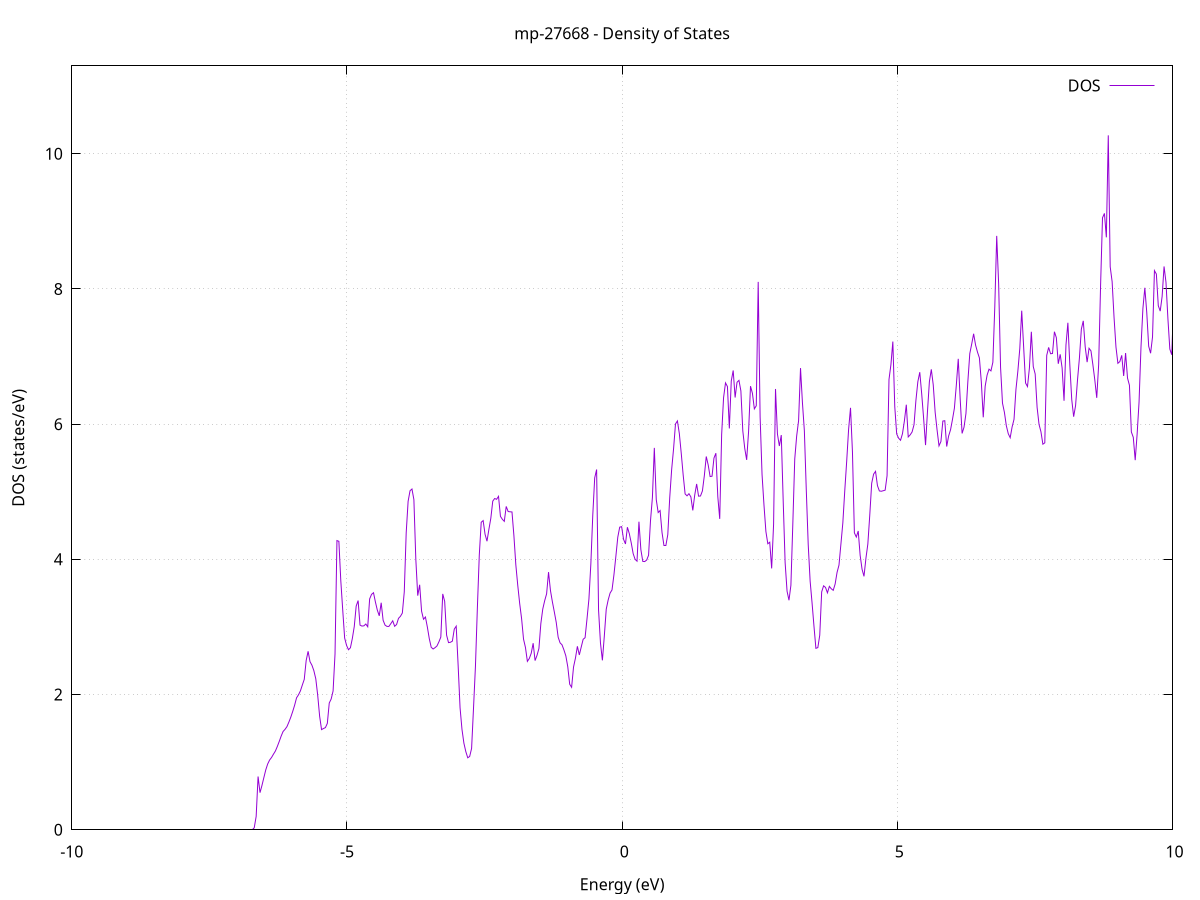 set title 'mp-27668 - Density of States'
set xlabel 'Energy (eV)'
set ylabel 'DOS (states/eV)'
set grid
set xrange [-10:10]
set yrange [0:11.299]
set xzeroaxis lt -1
set terminal png size 800,600
set output 'mp-27668_dos_gnuplot.png'
plot '-' using 1:2 with lines title 'DOS'
-42.649100 0.000000
-42.614100 0.000000
-42.579200 0.000000
-42.544200 0.000000
-42.509300 0.000000
-42.474300 0.000000
-42.439400 0.000000
-42.404400 0.000000
-42.369500 0.000000
-42.334500 0.000000
-42.299600 0.000000
-42.264600 0.000000
-42.229700 0.000000
-42.194700 0.000000
-42.159800 0.000000
-42.124800 0.000000
-42.089900 0.000000
-42.054900 0.000000
-42.020000 0.000000
-41.985000 0.000000
-41.950100 0.000000
-41.915100 0.000000
-41.880200 0.000000
-41.845200 0.000000
-41.810300 0.000000
-41.775300 0.000000
-41.740400 0.000000
-41.705400 0.000000
-41.670500 0.000000
-41.635500 0.000000
-41.600600 0.000000
-41.565600 0.000000
-41.530700 0.000000
-41.495700 0.000000
-41.460800 0.000000
-41.425800 0.000000
-41.390900 0.000000
-41.355900 0.000000
-41.321000 0.000000
-41.286000 0.000000
-41.251100 0.000000
-41.216100 0.000000
-41.181200 0.000000
-41.146200 0.000000
-41.111300 0.000000
-41.076300 0.000000
-41.041400 0.000000
-41.006400 0.000000
-40.971500 0.000000
-40.936500 0.000000
-40.901600 0.000000
-40.866600 0.000000
-40.831700 0.000000
-40.796700 0.000000
-40.761800 0.000000
-40.726800 0.000000
-40.691900 0.000000
-40.656900 0.000000
-40.622000 0.000000
-40.587000 0.000000
-40.552100 0.000000
-40.517100 0.000000
-40.482200 0.000000
-40.447200 0.000000
-40.412300 0.000000
-40.377300 0.000000
-40.342400 0.000000
-40.307400 0.000000
-40.272500 0.000000
-40.237500 0.000000
-40.202600 0.000000
-40.167600 0.000000
-40.132600 0.000000
-40.097700 0.000000
-40.062700 0.000000
-40.027800 0.000000
-39.992800 0.000000
-39.957900 0.000000
-39.922900 0.000000
-39.888000 0.000000
-39.853000 0.000000
-39.818100 0.000000
-39.783100 0.000000
-39.748200 0.000000
-39.713200 0.000000
-39.678300 0.000000
-39.643300 0.000000
-39.608400 0.000000
-39.573400 0.000000
-39.538500 0.000000
-39.503500 0.000000
-39.468600 148.147600
-39.433600 0.000000
-39.398700 0.000000
-39.363700 0.000000
-39.328800 0.000000
-39.293800 0.000000
-39.258900 0.000000
-39.223900 0.000000
-39.189000 0.000000
-39.154000 0.000000
-39.119100 0.000000
-39.084100 0.000000
-39.049200 0.000000
-39.014200 0.000000
-38.979300 0.000000
-38.944300 0.000000
-38.909400 0.000000
-38.874400 0.000000
-38.839500 0.000000
-38.804500 0.000000
-38.769600 0.000000
-38.734600 0.000000
-38.699700 0.000000
-38.664700 0.000000
-38.629800 0.000000
-38.594800 0.000000
-38.559900 0.000000
-38.524900 0.000000
-38.490000 0.000000
-38.455000 0.000000
-38.420100 0.000000
-38.385100 0.000000
-38.350200 0.000000
-38.315200 0.000000
-38.280300 0.000000
-38.245300 0.000000
-38.210400 0.000000
-38.175400 0.000000
-38.140500 0.000000
-38.105500 0.000000
-38.070600 0.000000
-38.035600 0.000000
-38.000700 0.000000
-37.965700 0.000000
-37.930800 0.000000
-37.895800 0.000000
-37.860900 0.000000
-37.825900 0.000000
-37.791000 0.000000
-37.756000 0.000000
-37.721100 0.000000
-37.686100 0.000000
-37.651200 0.000000
-37.616200 0.000000
-37.581300 0.000000
-37.546300 0.000000
-37.511400 0.000000
-37.476400 0.000000
-37.441500 0.000000
-37.406500 0.000000
-37.371600 0.000000
-37.336600 0.000000
-37.301700 0.000000
-37.266700 0.000000
-37.231800 0.000000
-37.196800 0.000000
-37.161900 0.000000
-37.126900 0.000000
-37.091900 0.000000
-37.057000 0.000000
-37.022000 0.000000
-36.987100 0.000000
-36.952100 0.000000
-36.917200 0.000000
-36.882200 0.000000
-36.847300 0.000000
-36.812300 0.000000
-36.777400 0.000000
-36.742400 0.000000
-36.707500 0.000000
-36.672500 0.000000
-36.637600 0.000000
-36.602600 0.000000
-36.567700 0.000000
-36.532700 0.000000
-36.497800 0.000000
-36.462800 0.000000
-36.427900 0.000000
-36.392900 0.000000
-36.358000 0.000000
-36.323000 0.000000
-36.288100 0.000000
-36.253100 0.000000
-36.218200 0.000000
-36.183200 0.000000
-36.148300 0.000000
-36.113300 0.000000
-36.078400 0.000000
-36.043400 0.000000
-36.008500 0.000000
-35.973500 0.000000
-35.938600 0.000000
-35.903600 0.000000
-35.868700 0.000000
-35.833700 0.000000
-35.798800 0.000000
-35.763800 0.000000
-35.728900 0.000000
-35.693900 0.000000
-35.659000 0.000000
-35.624000 0.000000
-35.589100 0.000000
-35.554100 0.000000
-35.519200 0.000000
-35.484200 0.000000
-35.449300 0.000000
-35.414300 0.000000
-35.379400 0.000000
-35.344400 0.000000
-35.309500 0.000000
-35.274500 0.000000
-35.239600 0.000000
-35.204600 0.000000
-35.169700 0.000000
-35.134700 0.000000
-35.099800 0.000000
-35.064800 0.000000
-35.029900 0.000000
-34.994900 0.000000
-34.960000 0.000000
-34.925000 0.000000
-34.890100 0.000000
-34.855100 0.000000
-34.820200 0.000000
-34.785200 0.000000
-34.750300 0.000000
-34.715300 0.000000
-34.680400 0.000000
-34.645400 0.000000
-34.610500 0.000000
-34.575500 0.000000
-34.540600 0.000000
-34.505600 0.000000
-34.470700 0.000000
-34.435700 0.000000
-34.400800 0.000000
-34.365800 0.000000
-34.330900 0.000000
-34.295900 0.000000
-34.261000 0.000000
-34.226000 0.000000
-34.191100 0.000000
-34.156100 0.000000
-34.121200 0.000000
-34.086200 0.000000
-34.051300 0.000000
-34.016300 0.000000
-33.981300 0.000000
-33.946400 0.000000
-33.911400 0.000000
-33.876500 0.000000
-33.841500 0.000000
-33.806600 0.000000
-33.771600 0.000000
-33.736700 0.000000
-33.701700 0.000000
-33.666800 0.000000
-33.631800 0.000000
-33.596900 0.000000
-33.561900 0.000000
-33.527000 0.000000
-33.492000 0.000000
-33.457100 0.000000
-33.422100 0.000000
-33.387200 0.000000
-33.352200 0.000000
-33.317300 0.000000
-33.282300 0.000000
-33.247400 0.000000
-33.212400 0.000000
-33.177500 0.000000
-33.142500 0.000000
-33.107600 0.000000
-33.072600 0.000000
-33.037700 0.000000
-33.002700 0.000000
-32.967800 0.000000
-32.932800 0.000000
-32.897900 0.000000
-32.862900 0.000000
-32.828000 0.000000
-32.793000 0.000000
-32.758100 0.000000
-32.723100 0.000000
-32.688200 0.000000
-32.653200 0.000000
-32.618300 0.000000
-32.583300 0.000000
-32.548400 0.000000
-32.513400 0.000000
-32.478500 0.000000
-32.443500 0.000000
-32.408600 0.000000
-32.373600 0.000000
-32.338700 0.000000
-32.303700 0.000000
-32.268800 0.000000
-32.233800 0.000000
-32.198900 0.000000
-32.163900 0.000000
-32.129000 0.000000
-32.094000 0.000000
-32.059100 0.000000
-32.024100 0.000000
-31.989200 0.000000
-31.954200 0.000000
-31.919300 0.000000
-31.884300 0.000000
-31.849400 0.000000
-31.814400 0.000000
-31.779500 0.000000
-31.744500 0.000000
-31.709600 0.000000
-31.674600 0.000000
-31.639700 0.000000
-31.604700 0.000000
-31.569800 0.000000
-31.534800 0.000000
-31.499900 0.000000
-31.464900 0.000000
-31.430000 0.000000
-31.395000 0.000000
-31.360100 0.000000
-31.325100 0.000000
-31.290200 0.000000
-31.255200 0.000000
-31.220300 0.000000
-31.185300 0.000000
-31.150400 0.000000
-31.115400 0.000000
-31.080500 0.000000
-31.045500 0.000000
-31.010600 0.000000
-30.975600 0.000000
-30.940700 0.000000
-30.905700 0.000000
-30.870700 0.000000
-30.835800 0.000000
-30.800800 0.000000
-30.765900 0.000000
-30.730900 0.000000
-30.696000 0.000000
-30.661000 0.000000
-30.626100 0.000000
-30.591100 0.000000
-30.556200 0.000000
-30.521200 0.000000
-30.486300 0.000000
-30.451300 0.000000
-30.416400 0.000000
-30.381400 0.000000
-30.346500 0.000000
-30.311500 0.000000
-30.276600 0.000000
-30.241600 0.000000
-30.206700 0.000000
-30.171700 0.000000
-30.136800 0.000000
-30.101800 0.000000
-30.066900 0.000000
-30.031900 0.000000
-29.997000 0.000000
-29.962000 0.000000
-29.927100 0.000000
-29.892100 0.000000
-29.857200 0.000000
-29.822200 0.000000
-29.787300 0.000000
-29.752300 0.000000
-29.717400 0.000000
-29.682400 0.000000
-29.647500 0.000000
-29.612500 0.000000
-29.577600 0.000000
-29.542600 0.000000
-29.507700 0.000000
-29.472700 0.000000
-29.437800 0.000000
-29.402800 0.000000
-29.367900 0.000000
-29.332900 0.000000
-29.298000 0.000000
-29.263000 0.000000
-29.228100 0.000000
-29.193100 0.000000
-29.158200 0.000000
-29.123200 0.000000
-29.088300 0.000000
-29.053300 0.000000
-29.018400 0.000000
-28.983400 0.000000
-28.948500 0.000000
-28.913500 0.000000
-28.878600 0.000000
-28.843600 0.000000
-28.808700 0.000000
-28.773700 0.000000
-28.738800 0.000000
-28.703800 0.000000
-28.668900 0.000000
-28.633900 0.000000
-28.599000 0.000000
-28.564000 0.000000
-28.529100 0.000000
-28.494100 0.000000
-28.459200 0.000000
-28.424200 0.000000
-28.389300 0.000000
-28.354300 0.000000
-28.319400 0.000000
-28.284400 0.000000
-28.249500 0.000000
-28.214500 0.000000
-28.179600 0.000000
-28.144600 0.000000
-28.109700 0.000000
-28.074700 0.000000
-28.039800 0.000000
-28.004800 0.000000
-27.969900 0.000000
-27.934900 0.000000
-27.900000 0.000000
-27.865000 0.000000
-27.830000 0.000000
-27.795100 0.000000
-27.760100 0.000000
-27.725200 0.000000
-27.690200 0.000000
-27.655300 0.000000
-27.620300 0.000000
-27.585400 0.000000
-27.550400 0.000000
-27.515500 0.000000
-27.480500 0.000000
-27.445600 0.000000
-27.410600 0.000000
-27.375700 0.000000
-27.340700 0.000000
-27.305800 0.000000
-27.270800 0.000000
-27.235900 0.000000
-27.200900 0.000000
-27.166000 0.000000
-27.131000 0.000000
-27.096100 0.000000
-27.061100 0.000000
-27.026200 0.000000
-26.991200 0.000000
-26.956300 0.000000
-26.921300 0.000000
-26.886400 0.000000
-26.851400 0.000000
-26.816500 0.000000
-26.781500 0.000000
-26.746600 0.000000
-26.711600 0.000000
-26.676700 0.000000
-26.641700 0.000000
-26.606800 0.000000
-26.571800 0.000000
-26.536900 0.000000
-26.501900 0.000000
-26.467000 0.000000
-26.432000 0.000000
-26.397100 0.000000
-26.362100 0.000000
-26.327200 0.000000
-26.292200 0.000000
-26.257300 0.000000
-26.222300 0.000000
-26.187400 0.000000
-26.152400 0.000000
-26.117500 0.000000
-26.082500 0.000000
-26.047600 0.000000
-26.012600 0.000000
-25.977700 0.000000
-25.942700 0.000000
-25.907800 0.000000
-25.872800 0.000000
-25.837900 0.000000
-25.802900 0.000000
-25.768000 0.000000
-25.733000 0.000000
-25.698100 0.000000
-25.663100 0.000000
-25.628200 0.000000
-25.593200 0.000000
-25.558300 0.000000
-25.523300 0.000000
-25.488400 0.000000
-25.453400 0.000000
-25.418500 0.000000
-25.383500 0.000000
-25.348600 0.000000
-25.313600 0.000000
-25.278700 0.000000
-25.243700 0.000000
-25.208800 0.000000
-25.173800 0.000000
-25.138900 0.000000
-25.103900 0.000000
-25.069000 0.000000
-25.034000 0.000000
-24.999100 0.000000
-24.964100 0.000000
-24.929200 0.000000
-24.894200 0.000000
-24.859300 0.000000
-24.824300 0.000000
-24.789400 0.000000
-24.754400 0.000000
-24.719400 0.000000
-24.684500 0.000000
-24.649500 0.000000
-24.614600 0.000000
-24.579600 0.000000
-24.544700 0.000000
-24.509700 0.000000
-24.474800 0.000000
-24.439800 0.000000
-24.404900 0.000000
-24.369900 0.000000
-24.335000 0.000000
-24.300000 0.000000
-24.265100 0.000000
-24.230100 0.000000
-24.195200 0.000000
-24.160200 0.000000
-24.125300 0.000000
-24.090300 0.000000
-24.055400 0.000000
-24.020400 0.000000
-23.985500 0.000000
-23.950500 0.000000
-23.915600 0.000000
-23.880600 0.000000
-23.845700 0.000000
-23.810700 0.000000
-23.775800 0.000000
-23.740800 0.000000
-23.705900 0.000000
-23.670900 0.000000
-23.636000 0.000000
-23.601000 0.000000
-23.566100 0.000000
-23.531100 0.000000
-23.496200 0.000000
-23.461200 0.000000
-23.426300 0.000000
-23.391300 0.000000
-23.356400 0.000000
-23.321400 0.000000
-23.286500 0.000000
-23.251500 0.000000
-23.216600 0.000000
-23.181600 0.000000
-23.146700 0.000000
-23.111700 0.000000
-23.076800 0.000000
-23.041800 0.000000
-23.006900 0.000000
-22.971900 0.000000
-22.937000 0.000000
-22.902000 0.000000
-22.867100 0.000000
-22.832100 0.000000
-22.797200 0.000000
-22.762200 0.000000
-22.727300 0.000000
-22.692300 0.000000
-22.657400 0.000000
-22.622400 0.000000
-22.587500 0.000000
-22.552500 0.000000
-22.517600 0.000000
-22.482600 0.000000
-22.447700 0.000000
-22.412700 0.000000
-22.377800 0.000000
-22.342800 0.000000
-22.307900 0.000000
-22.272900 0.000000
-22.238000 0.000000
-22.203000 0.000000
-22.168100 0.000000
-22.133100 0.000000
-22.098200 0.000000
-22.063200 0.000000
-22.028300 0.000000
-21.993300 0.000000
-21.958400 0.000000
-21.923400 0.000000
-21.888500 0.000000
-21.853500 0.000000
-21.818600 0.000000
-21.783600 0.000000
-21.748700 0.000000
-21.713700 0.000000
-21.678700 0.000000
-21.643800 0.000000
-21.608800 0.000000
-21.573900 0.000000
-21.538900 0.000000
-21.504000 0.000000
-21.469000 0.000000
-21.434100 0.000000
-21.399100 0.000000
-21.364200 0.000000
-21.329200 0.000000
-21.294300 0.000000
-21.259300 0.000000
-21.224400 0.000000
-21.189400 0.000000
-21.154500 0.000000
-21.119500 0.000000
-21.084600 0.000000
-21.049600 0.000000
-21.014700 0.000000
-20.979700 0.000000
-20.944800 0.000000
-20.909800 0.000000
-20.874900 0.000000
-20.839900 0.000000
-20.805000 0.000000
-20.770000 0.000000
-20.735100 0.000000
-20.700100 0.000000
-20.665200 0.000000
-20.630200 0.000000
-20.595300 0.000000
-20.560300 0.000000
-20.525400 0.000000
-20.490400 0.000000
-20.455500 0.000000
-20.420500 0.000000
-20.385600 0.000000
-20.350600 0.000000
-20.315700 0.000000
-20.280700 0.000000
-20.245800 0.000000
-20.210800 0.000000
-20.175900 0.000000
-20.140900 0.000000
-20.106000 0.000000
-20.071000 0.000000
-20.036100 0.000000
-20.001100 0.000000
-19.966200 0.000000
-19.931200 0.000000
-19.896300 0.000000
-19.861300 0.000000
-19.826400 0.000000
-19.791400 0.000000
-19.756500 0.000000
-19.721500 0.000000
-19.686600 0.000000
-19.651600 0.000000
-19.616700 0.000000
-19.581700 0.000000
-19.546800 0.000000
-19.511800 0.000000
-19.476900 0.000000
-19.441900 0.000000
-19.407000 0.000000
-19.372000 0.000000
-19.337100 0.000000
-19.302100 0.000000
-19.267200 0.000000
-19.232200 0.000000
-19.197300 0.000000
-19.162300 0.000000
-19.127400 0.000000
-19.092400 0.000000
-19.057500 0.000000
-19.022500 0.000000
-18.987600 0.000000
-18.952600 0.000000
-18.917700 0.000000
-18.882700 0.000000
-18.847800 0.000000
-18.812800 0.000000
-18.777900 0.000000
-18.742900 0.000000
-18.708000 0.000000
-18.673000 0.000000
-18.638100 0.000000
-18.603100 0.000000
-18.568100 0.000000
-18.533200 0.000000
-18.498200 0.000000
-18.463300 0.000000
-18.428300 0.000000
-18.393400 0.000000
-18.358400 0.000000
-18.323500 0.000000
-18.288500 0.000000
-18.253600 0.000000
-18.218600 0.000000
-18.183700 0.000000
-18.148700 0.000000
-18.113800 0.000000
-18.078800 0.000000
-18.043900 0.000000
-18.008900 0.000000
-17.974000 0.000000
-17.939000 0.000000
-17.904100 0.000000
-17.869100 0.000000
-17.834200 0.000000
-17.799200 0.000000
-17.764300 0.000000
-17.729300 0.000000
-17.694400 0.000000
-17.659400 0.000000
-17.624500 0.000000
-17.589500 0.000000
-17.554600 0.000000
-17.519600 0.000000
-17.484700 0.000000
-17.449700 0.000000
-17.414800 0.000000
-17.379800 0.000000
-17.344900 0.000000
-17.309900 0.000000
-17.275000 0.000000
-17.240000 0.000000
-17.205100 0.000000
-17.170100 0.000000
-17.135200 0.000000
-17.100200 0.000000
-17.065300 0.000000
-17.030300 0.000000
-16.995400 0.000000
-16.960400 0.000000
-16.925500 0.000000
-16.890500 0.000000
-16.855600 0.000000
-16.820600 0.000000
-16.785700 0.000000
-16.750700 0.000000
-16.715800 0.000000
-16.680800 0.000000
-16.645900 0.000000
-16.610900 0.000000
-16.576000 0.000000
-16.541000 0.000000
-16.506100 0.000000
-16.471100 0.000000
-16.436200 0.000000
-16.401200 0.000000
-16.366300 0.000000
-16.331300 0.000000
-16.296400 0.000000
-16.261400 0.000000
-16.226500 0.000000
-16.191500 0.000000
-16.156600 0.000000
-16.121600 0.000000
-16.086700 0.000000
-16.051700 0.000000
-16.016800 0.000000
-15.981800 0.000000
-15.946900 0.000000
-15.911900 0.000000
-15.877000 0.000000
-15.842000 0.000000
-15.807100 0.000000
-15.772100 0.000000
-15.737200 0.000000
-15.702200 0.000000
-15.667300 0.000000
-15.632300 0.000000
-15.597400 0.000000
-15.562400 0.000000
-15.527500 0.000000
-15.492500 0.000000
-15.457500 0.000000
-15.422600 0.000000
-15.387600 0.000000
-15.352700 0.000000
-15.317700 0.000000
-15.282800 0.000000
-15.247800 0.000000
-15.212900 0.000000
-15.177900 0.000000
-15.143000 0.000000
-15.108000 0.000000
-15.073100 0.000000
-15.038100 0.000000
-15.003200 0.000000
-14.968200 0.000000
-14.933300 0.000000
-14.898300 0.000000
-14.863400 0.000000
-14.828400 0.000000
-14.793500 0.000000
-14.758500 0.000000
-14.723600 0.000000
-14.688600 0.000000
-14.653700 0.000000
-14.618700 0.000000
-14.583800 0.000000
-14.548800 0.000000
-14.513900 0.000000
-14.478900 0.000000
-14.444000 0.000000
-14.409000 0.000000
-14.374100 0.000000
-14.339100 0.000000
-14.304200 0.000000
-14.269200 0.000000
-14.234300 0.000000
-14.199300 0.000000
-14.164400 0.000000
-14.129400 0.000000
-14.094500 0.000000
-14.059500 0.000000
-14.024600 0.000000
-13.989600 0.000000
-13.954700 0.000000
-13.919700 0.000000
-13.884800 0.000000
-13.849800 0.000000
-13.814900 0.000000
-13.779900 0.000000
-13.745000 0.000000
-13.710000 0.000000
-13.675100 0.000000
-13.640100 0.000000
-13.605200 0.000000
-13.570200 0.000000
-13.535300 0.000000
-13.500300 0.000000
-13.465400 0.000000
-13.430400 0.000000
-13.395500 0.000000
-13.360500 0.000000
-13.325600 0.000000
-13.290600 0.000000
-13.255700 0.000000
-13.220700 0.000000
-13.185800 0.000000
-13.150800 0.000000
-13.115900 0.000000
-13.080900 0.000000
-13.046000 0.000000
-13.011000 0.000000
-12.976100 0.000000
-12.941100 0.000000
-12.906200 0.000000
-12.871200 0.000000
-12.836300 0.000000
-12.801300 0.000000
-12.766400 0.000000
-12.731400 0.000000
-12.696500 0.000000
-12.661500 0.000000
-12.626600 0.000000
-12.591600 0.000000
-12.556700 0.000000
-12.521700 0.000000
-12.486800 0.000000
-12.451800 0.000000
-12.416800 0.000000
-12.381900 0.000000
-12.346900 0.000000
-12.312000 0.000000
-12.277000 0.000000
-12.242100 0.000000
-12.207100 0.000000
-12.172200 0.000000
-12.137200 0.000000
-12.102300 0.000000
-12.067300 0.000000
-12.032400 0.000000
-11.997400 0.000000
-11.962500 0.000000
-11.927500 0.000000
-11.892600 0.000000
-11.857600 0.000000
-11.822700 0.000000
-11.787700 0.000000
-11.752800 0.000000
-11.717800 0.000000
-11.682900 0.000000
-11.647900 0.000000
-11.613000 0.000000
-11.578000 0.000000
-11.543100 0.000000
-11.508100 0.000000
-11.473200 0.911100
-11.438200 182.007600
-11.403300 208.993700
-11.368300 251.522900
-11.333400 210.277100
-11.298400 220.389300
-11.263500 249.874900
-11.228500 150.374100
-11.193600 304.128800
-11.158600 232.718300
-11.123700 351.915300
-11.088700 78.961700
-11.053800 174.234600
-11.018800 297.905600
-10.983900 0.000000
-10.948900 0.000000
-10.914000 0.000000
-10.879000 0.000000
-10.844100 0.000000
-10.809100 0.000000
-10.774200 0.000000
-10.739200 0.000000
-10.704300 0.000000
-10.669300 0.000000
-10.634400 0.000000
-10.599400 0.000000
-10.564500 0.000000
-10.529500 0.000000
-10.494600 0.000000
-10.459600 0.000000
-10.424700 0.000000
-10.389700 0.000000
-10.354800 0.000000
-10.319800 0.000000
-10.284900 0.000000
-10.249900 0.000000
-10.215000 0.000000
-10.180000 0.000000
-10.145100 0.000000
-10.110100 0.000000
-10.075200 0.000000
-10.040200 0.000000
-10.005300 0.000000
-9.970300 0.000000
-9.935400 0.000000
-9.900400 0.000000
-9.865500 0.000000
-9.830500 0.000000
-9.795600 0.000000
-9.760600 0.000000
-9.725700 0.000000
-9.690700 0.000000
-9.655800 0.000000
-9.620800 0.000000
-9.585900 0.000000
-9.550900 0.000000
-9.516000 0.000000
-9.481000 0.000000
-9.446100 0.000000
-9.411100 0.000000
-9.376200 0.000000
-9.341200 0.000000
-9.306200 0.000000
-9.271300 0.000000
-9.236300 0.000000
-9.201400 0.000000
-9.166400 0.000000
-9.131500 0.000000
-9.096500 0.000000
-9.061600 0.000000
-9.026600 0.000000
-8.991700 0.000000
-8.956700 0.000000
-8.921800 0.000000
-8.886800 0.000000
-8.851900 0.000000
-8.816900 0.000000
-8.782000 0.000000
-8.747000 0.000000
-8.712100 0.000000
-8.677100 0.000000
-8.642200 0.000000
-8.607200 0.000000
-8.572300 0.000000
-8.537300 0.000000
-8.502400 0.000000
-8.467400 0.000000
-8.432500 0.000000
-8.397500 0.000000
-8.362600 0.000000
-8.327600 0.000000
-8.292700 0.000000
-8.257700 0.000000
-8.222800 0.000000
-8.187800 0.000000
-8.152900 0.000000
-8.117900 0.000000
-8.083000 0.000000
-8.048000 0.000000
-8.013100 0.000000
-7.978100 0.000000
-7.943200 0.000000
-7.908200 0.000000
-7.873300 0.000000
-7.838300 0.000000
-7.803400 0.000000
-7.768400 0.000000
-7.733500 0.000000
-7.698500 0.000000
-7.663600 0.000000
-7.628600 0.000000
-7.593700 0.000000
-7.558700 0.000000
-7.523800 0.000000
-7.488800 0.000000
-7.453900 0.000000
-7.418900 0.000000
-7.384000 0.000000
-7.349000 0.000000
-7.314100 0.000000
-7.279100 0.000000
-7.244200 0.000000
-7.209200 0.000000
-7.174300 0.000000
-7.139300 0.000000
-7.104400 0.000000
-7.069400 0.000000
-7.034500 0.000000
-6.999500 0.000000
-6.964600 0.000000
-6.929600 0.000000
-6.894700 0.000000
-6.859700 0.000000
-6.824800 0.000000
-6.789800 0.000000
-6.754900 0.000000
-6.719900 0.000000
-6.685000 0.029200
-6.650000 0.197400
-6.615100 0.787800
-6.580100 0.548900
-6.545200 0.653900
-6.510200 0.771400
-6.475300 0.886500
-6.440300 0.973900
-6.405400 1.032200
-6.370400 1.069400
-6.335500 1.118500
-6.300500 1.164700
-6.265600 1.232100
-6.230600 1.306800
-6.195600 1.385800
-6.160700 1.453800
-6.125700 1.485200
-6.090800 1.525100
-6.055800 1.591900
-6.020900 1.665500
-5.985900 1.749800
-5.951000 1.842600
-5.916000 1.952000
-5.881100 1.995800
-5.846100 2.054000
-5.811200 2.140500
-5.776200 2.224400
-5.741300 2.503700
-5.706300 2.640200
-5.671400 2.486400
-5.636400 2.433700
-5.601500 2.353300
-5.566500 2.232600
-5.531600 1.987700
-5.496600 1.678800
-5.461700 1.481500
-5.426700 1.497600
-5.391800 1.511300
-5.356800 1.573700
-5.321900 1.874900
-5.286900 1.934500
-5.252000 2.053300
-5.217000 2.601800
-5.182100 4.277800
-5.147100 4.266500
-5.112200 3.685700
-5.077200 3.251200
-5.042300 2.836200
-5.007300 2.727200
-4.972400 2.663000
-4.937400 2.692000
-4.902500 2.828900
-4.867500 3.006600
-4.832600 3.308900
-4.797600 3.390300
-4.762700 3.027200
-4.727700 3.013000
-4.692800 3.016600
-4.657800 3.043300
-4.622900 3.002900
-4.587900 3.415000
-4.553000 3.482500
-4.518000 3.506200
-4.483100 3.368800
-4.448100 3.247400
-4.413200 3.164600
-4.378200 3.357900
-4.343300 3.099200
-4.308300 3.027300
-4.273400 3.008300
-4.238400 3.007800
-4.203500 3.048600
-4.168500 3.090900
-4.133600 3.009600
-4.098600 3.035500
-4.063700 3.127300
-4.028700 3.157300
-3.993800 3.205900
-3.958800 3.518500
-3.923900 4.391300
-3.888900 4.858600
-3.854000 5.014800
-3.819000 5.040800
-3.784100 4.883100
-3.749100 4.003100
-3.714200 3.463000
-3.679200 3.624000
-3.644300 3.233000
-3.609300 3.114100
-3.574400 3.146900
-3.539400 2.998800
-3.504500 2.827900
-3.469500 2.699600
-3.434600 2.673900
-3.399600 2.693700
-3.364700 2.718700
-3.329700 2.779100
-3.294800 2.850300
-3.259800 3.488800
-3.224900 3.379600
-3.189900 2.878900
-3.154900 2.768500
-3.120000 2.773300
-3.085000 2.790100
-3.050100 2.967700
-3.015100 3.011400
-2.980200 2.435200
-2.945200 1.805100
-2.910300 1.484800
-2.875300 1.280900
-2.840400 1.156100
-2.805400 1.064800
-2.770500 1.084300
-2.735500 1.203100
-2.700600 1.800200
-2.665600 2.416800
-2.630700 3.278200
-2.595700 4.063200
-2.560800 4.548300
-2.525800 4.573300
-2.490900 4.370900
-2.455900 4.267900
-2.421000 4.444300
-2.386000 4.608600
-2.351100 4.860800
-2.316100 4.899800
-2.281200 4.888200
-2.246200 4.932000
-2.211300 4.635800
-2.176300 4.592100
-2.141400 4.562000
-2.106400 4.782700
-2.071500 4.707100
-2.036500 4.703400
-2.001600 4.700900
-1.966600 4.348700
-1.931700 3.918400
-1.896700 3.615400
-1.861800 3.347000
-1.826800 3.121600
-1.791900 2.820000
-1.756900 2.696700
-1.722000 2.491100
-1.687000 2.533500
-1.652100 2.610600
-1.617100 2.759500
-1.582200 2.502400
-1.547200 2.579000
-1.512300 2.680900
-1.477300 3.050200
-1.442400 3.264800
-1.407400 3.388700
-1.372500 3.490100
-1.337500 3.811000
-1.302600 3.539300
-1.267600 3.371900
-1.232700 3.223500
-1.197700 3.068200
-1.162800 2.849000
-1.127800 2.764700
-1.092900 2.736400
-1.057900 2.660400
-1.023000 2.571900
-0.988000 2.411700
-0.953100 2.152600
-0.918100 2.107600
-0.883200 2.407500
-0.848200 2.540600
-0.813300 2.713600
-0.778300 2.585600
-0.743400 2.703100
-0.708400 2.817900
-0.673500 2.840700
-0.638500 3.119100
-0.603600 3.413500
-0.568600 3.934700
-0.533700 4.653300
-0.498700 5.205300
-0.463800 5.328700
-0.428800 3.252100
-0.393900 2.762000
-0.358900 2.506100
-0.324000 2.864100
-0.289000 3.262700
-0.254100 3.398900
-0.219100 3.501400
-0.184200 3.547000
-0.149200 3.770900
-0.114300 4.042500
-0.079300 4.327700
-0.044300 4.476200
-0.009400 4.483200
0.025600 4.296600
0.060500 4.227500
0.095500 4.475100
0.130400 4.379500
0.165400 4.242800
0.200300 4.084400
0.235300 4.000100
0.270200 3.972900
0.305200 4.557100
0.340100 4.144500
0.375100 3.969700
0.410000 3.967000
0.445000 3.989000
0.479900 4.059600
0.514900 4.568300
0.549800 4.913700
0.584800 5.648800
0.619700 4.884500
0.654700 4.692500
0.689600 4.721600
0.724600 4.397100
0.759500 4.205200
0.794500 4.205100
0.829400 4.365600
0.864400 4.910300
0.899300 5.325800
0.934300 5.633500
0.969200 6.002500
1.004200 6.047300
1.039100 5.860700
1.074100 5.566900
1.109000 5.247100
1.144000 4.967800
1.178900 4.939500
1.213900 4.970900
1.248800 4.924000
1.283800 4.723800
1.318700 4.950500
1.353700 5.114900
1.388600 4.934600
1.423600 4.937200
1.458500 5.012000
1.493500 5.238000
1.528400 5.521200
1.563400 5.396500
1.598300 5.224700
1.633300 5.229300
1.668200 5.497100
1.703200 5.570100
1.738100 4.926900
1.773100 4.598500
1.808000 5.845500
1.843000 6.391900
1.877900 6.610000
1.912900 6.556600
1.947800 5.936300
1.982800 6.638000
2.017700 6.793700
2.052700 6.393600
2.087600 6.619700
2.122600 6.647400
2.157500 6.491300
2.192500 5.899000
2.227400 5.642300
2.262400 5.470900
2.297300 5.889200
2.332300 6.561800
2.367200 6.456200
2.402200 6.225700
2.437100 6.271500
2.472100 8.104500
2.507000 6.109800
2.542000 5.256300
2.576900 4.805300
2.611900 4.412600
2.646800 4.230800
2.681800 4.253200
2.716700 3.866000
2.751700 4.517600
2.786600 6.519900
2.821600 5.854800
2.856500 5.676500
2.891500 5.838100
2.926400 4.862000
2.961400 3.951700
2.996400 3.529300
3.031300 3.395000
3.066300 3.615600
3.101200 4.526600
3.136200 5.483700
3.171100 5.824000
3.206100 6.052200
3.241000 6.829100
3.276000 6.315500
3.310900 5.902500
3.345900 5.024100
3.380800 4.222100
3.415800 3.678800
3.450700 3.355800
3.485700 3.009200
3.520600 2.683800
3.555600 2.694400
3.590500 2.877900
3.625500 3.519000
3.660400 3.608400
3.695400 3.584700
3.730300 3.504700
3.765300 3.600100
3.800200 3.564600
3.835200 3.541600
3.870100 3.635300
3.905100 3.807000
3.940000 3.914700
3.975000 4.226000
4.009900 4.537900
4.044900 5.013000
4.079800 5.447400
4.114800 5.923400
4.149700 6.241200
4.184700 5.588900
4.219600 4.392800
4.254600 4.329800
4.289500 4.419200
4.324500 4.059600
4.359400 3.852700
4.394400 3.748400
4.429300 4.013800
4.464300 4.226600
4.499200 4.651700
4.534200 5.125000
4.569100 5.260300
4.604100 5.301500
4.639000 5.090300
4.674000 5.011700
4.708900 5.007300
4.743900 5.014900
4.778800 5.023300
4.813800 5.237700
4.848700 6.660000
4.883700 6.880600
4.918600 7.221300
4.953600 6.258100
4.988500 5.855200
5.023500 5.792300
5.058400 5.761000
5.093400 5.857700
5.128300 6.046000
5.163300 6.287400
5.198200 5.810400
5.233200 5.840800
5.268100 5.883600
5.303100 5.990300
5.338000 6.351800
5.373000 6.627800
5.407900 6.768100
5.442900 6.448000
5.477800 6.086400
5.512800 5.689600
5.547700 6.185100
5.582700 6.628700
5.617600 6.810000
5.652600 6.581600
5.687500 6.174800
5.722500 5.912500
5.757400 5.678600
5.792400 5.743200
5.827300 6.045600
5.862300 6.050600
5.897200 5.668900
5.932200 5.824600
5.967100 5.916800
6.002100 6.068400
6.037000 6.235200
6.072000 6.575100
6.107000 6.966100
6.141900 6.377700
6.176900 5.862600
6.211800 5.954200
6.246800 6.155100
6.281700 6.629900
6.316700 7.043200
6.351600 7.184900
6.386600 7.336600
6.421500 7.170800
6.456500 7.065600
6.491400 6.979300
6.526400 6.623400
6.561300 6.100600
6.596300 6.561300
6.631200 6.724500
6.666200 6.813000
6.701100 6.787300
6.736100 6.915000
6.771000 7.733200
6.806000 8.784200
6.840900 8.075600
6.875900 6.840100
6.910800 6.311200
6.945800 6.174600
6.980700 5.976700
7.015700 5.859100
7.050600 5.799000
7.085600 5.958000
7.120500 6.071200
7.155500 6.512800
7.190400 6.786000
7.225400 7.118500
7.260300 7.678200
7.295300 7.142500
7.330200 6.608200
7.365200 6.555500
7.400100 6.831000
7.435100 7.366400
7.470000 6.851700
7.505000 6.741500
7.539900 6.246600
7.574900 5.995700
7.609800 5.886700
7.644800 5.703000
7.679700 5.723200
7.714700 7.017400
7.749600 7.135000
7.784600 7.041300
7.819500 7.045000
7.854500 7.366800
7.889400 7.279100
7.924400 6.892800
7.959300 7.032500
7.994300 6.831000
8.029200 6.345500
8.064200 7.169100
8.099100 7.499200
8.134100 6.881900
8.169000 6.365000
8.204000 6.109800
8.238900 6.273800
8.273900 6.652900
8.308800 6.978900
8.343800 7.404900
8.378700 7.527700
8.413700 7.143400
8.448600 6.917300
8.483600 7.122000
8.518500 7.084100
8.553500 6.877700
8.588400 6.653600
8.623400 6.388700
8.658300 6.879700
8.693300 8.050500
8.728200 9.052000
8.763200 9.117100
8.798100 8.762800
8.833100 10.271800
8.868000 8.327700
8.903000 8.108200
8.937900 7.580000
8.972900 7.139700
9.007800 6.899500
9.042800 6.925200
9.077700 7.017600
9.112700 6.712800
9.147600 7.051900
9.182600 6.680900
9.217600 6.575000
9.252500 5.884300
9.287500 5.804700
9.322400 5.467300
9.357400 5.852100
9.392300 6.326900
9.427300 7.135900
9.462200 7.708500
9.497200 8.017200
9.532100 7.653700
9.567100 7.153100
9.602000 7.048700
9.637000 7.288300
9.671900 8.270400
9.706900 8.219700
9.741800 7.751900
9.776800 7.671800
9.811700 7.889300
9.846700 8.332200
9.881600 8.098200
9.916600 7.560300
9.951500 7.110200
9.986500 7.025900
10.021400 7.826500
10.056400 8.482000
10.091300 7.781800
10.126300 7.043000
10.161200 7.158400
10.196200 7.341800
10.231100 7.251700
10.266100 7.364200
10.301000 7.712900
10.336000 8.288600
10.370900 8.091100
10.405900 7.696400
10.440800 7.294300
10.475800 7.530600
10.510700 7.604800
10.545700 7.500900
10.580600 7.838000
10.615600 7.503400
10.650500 6.743600
10.685500 6.529500
10.720400 6.512100
10.755400 8.435100
10.790300 9.935600
10.825300 9.216300
10.860200 7.828300
10.895200 7.044800
10.930100 6.685800
10.965100 7.135900
11.000000 6.984900
11.035000 6.840900
11.069900 6.787700
11.104900 6.329800
11.139800 6.387800
11.174800 6.679500
11.209700 6.493400
11.244700 6.347200
11.279600 6.058400
11.314600 6.016500
11.349500 6.295800
11.384500 6.819900
11.419400 6.694400
11.454400 7.016200
11.489300 7.221200
11.524300 6.958200
11.559200 6.896600
11.594200 7.251900
11.629100 7.992800
11.664100 8.168900
11.699000 8.990300
11.734000 8.132100
11.768900 7.845700
11.803900 8.082200
11.838800 9.173100
11.873800 9.829800
11.908700 8.554300
11.943700 7.986200
11.978600 7.458600
12.013600 6.887400
12.048500 6.933500
12.083500 7.321800
12.118400 8.568100
12.153400 7.685900
12.188300 7.451500
12.223300 7.483500
12.258300 7.522700
12.293200 7.601200
12.328200 7.955600
12.363100 9.425900
12.398100 10.453100
12.433000 8.445600
12.468000 7.813500
12.502900 7.611300
12.537900 7.551600
12.572800 7.708500
12.607800 8.115600
12.642700 8.114400
12.677700 8.080400
12.712600 7.842600
12.747600 7.762600
12.782500 7.805000
12.817500 7.925500
12.852400 7.794600
12.887400 7.130800
12.922300 6.874700
12.957300 6.989400
12.992200 7.715500
13.027200 8.375300
13.062100 8.951500
13.097100 8.454800
13.132000 8.239500
13.167000 8.086500
13.201900 7.673300
13.236900 7.599700
13.271800 7.942800
13.306800 8.409600
13.341700 8.783300
13.376700 9.290400
13.411600 8.856400
13.446600 8.444500
13.481500 8.838300
13.516500 8.796900
13.551400 7.933800
13.586400 7.088400
13.621300 7.742900
13.656300 8.356300
13.691200 9.161100
13.726200 8.437200
13.761100 7.785300
13.796100 8.175900
13.831000 7.656500
13.866000 7.553000
13.900900 7.476500
13.935900 7.611700
13.970800 7.962700
14.005800 8.286400
14.040700 8.289400
14.075700 8.684100
14.110600 8.770700
14.145600 8.930500
14.180500 8.880100
14.215500 8.282400
14.250400 8.280600
14.285400 8.572700
14.320300 7.987200
14.355300 8.039300
14.390200 8.052500
14.425200 8.180300
14.460100 9.233500
14.495100 10.509900
14.530000 11.085800
14.565000 9.353100
14.599900 10.139000
14.634900 10.800000
14.669800 10.594200
14.704800 10.422000
14.739700 9.698800
14.774700 9.823600
14.809600 7.993300
14.844600 7.914200
14.879500 7.074500
14.914500 6.926300
14.949400 6.772500
14.984400 7.019200
15.019300 7.262300
15.054300 7.675600
15.089200 8.158200
15.124200 8.844800
15.159100 9.169100
15.194100 8.469600
15.229000 8.246800
15.264000 7.541200
15.298900 7.826700
15.333900 9.000200
15.368900 7.746100
15.403800 7.189600
15.438800 7.129800
15.473700 5.518800
15.508700 4.959300
15.543600 5.304800
15.578600 5.805000
15.613500 7.052900
15.648500 8.720000
15.683400 7.832900
15.718400 6.997200
15.753300 6.174300
15.788300 6.217600
15.823200 5.857200
15.858200 5.596200
15.893100 5.646400
15.928100 6.260900
15.963000 9.683400
15.998000 10.184400
16.032900 9.753900
16.067900 10.320500
16.102800 9.878100
16.137800 9.391100
16.172700 8.084500
16.207700 7.804400
16.242600 7.425300
16.277600 7.907800
16.312500 8.958900
16.347500 9.667700
16.382400 9.526800
16.417400 9.228800
16.452300 9.020400
16.487300 8.542800
16.522200 8.752000
16.557200 8.970200
16.592100 8.463300
16.627100 8.219400
16.662000 8.474700
16.697000 8.555500
16.731900 7.827100
16.766900 8.657300
16.801800 8.639000
16.836800 8.438300
16.871700 8.412200
16.906700 8.227900
16.941600 9.113200
16.976600 8.860400
17.011500 9.218500
17.046500 9.750700
17.081400 9.448000
17.116400 8.947900
17.151300 9.371300
17.186300 9.696400
17.221200 9.592400
17.256200 9.775500
17.291100 9.955200
17.326100 9.344400
17.361000 9.170700
17.396000 8.619700
17.430900 8.216100
17.465900 8.280900
17.500800 8.779500
17.535800 9.394200
17.570700 10.037500
17.605700 9.983600
17.640600 9.635200
17.675600 9.477300
17.710500 9.413500
17.745500 10.460200
17.780400 10.039500
17.815400 10.610500
17.850300 10.232500
17.885300 10.043700
17.920200 10.197600
17.955200 9.987700
17.990100 9.295100
18.025100 8.564900
18.060000 8.428500
18.095000 9.103100
18.129900 9.749800
18.164900 9.439200
18.199800 7.942100
18.234800 8.882200
18.269700 9.365200
18.304700 10.418800
18.339600 10.300000
18.374600 10.814400
18.409500 11.160900
18.444500 11.084300
18.479500 11.010300
18.514400 10.438300
18.549400 9.978900
18.584300 9.664600
18.619300 9.615400
18.654200 9.543900
18.689200 9.470200
18.724100 8.930900
18.759100 8.507700
18.794000 8.305800
18.829000 8.436200
18.863900 8.240400
18.898900 8.061800
18.933800 7.972000
18.968800 8.123300
19.003700 8.455400
19.038700 8.403500
19.073600 8.079400
19.108600 7.978700
19.143500 8.252400
19.178500 8.772100
19.213400 10.185300
19.248400 10.693800
19.283300 10.418900
19.318300 10.041800
19.353200 9.644300
19.388200 9.273300
19.423100 9.045000
19.458100 10.601400
19.493000 9.865200
19.528000 11.305300
19.562900 9.876100
19.597900 9.932900
19.632800 9.667500
19.667800 9.752100
19.702700 9.618100
19.737700 9.754800
19.772600 11.015600
19.807600 10.390800
19.842500 10.009800
19.877500 9.729100
19.912400 9.821300
19.947400 9.960700
19.982300 9.658500
20.017300 9.857500
20.052200 9.782500
20.087200 9.693000
20.122100 9.529400
20.157100 9.396100
20.192000 9.214800
20.227000 9.128300
20.261900 9.094200
20.296900 9.088300
20.331800 9.207100
20.366800 9.146300
20.401700 9.159400
20.436700 8.907800
20.471600 8.830500
20.506600 10.528600
20.541500 9.008800
20.576500 9.040600
20.611400 9.316200
20.646400 9.471700
20.681300 9.633100
20.716300 9.793900
20.751200 11.098500
20.786200 11.610300
20.821100 9.975500
20.856100 9.687700
20.891000 10.153800
20.926000 10.653700
20.960900 10.360600
20.995900 9.528000
21.030800 8.861400
21.065800 8.475300
21.100700 8.510800
21.135700 8.984000
21.170600 8.782200
21.205600 9.254400
21.240500 9.297500
21.275500 10.082100
21.310400 9.278500
21.345400 8.624600
21.380300 8.664900
21.415300 8.794700
21.450200 9.161200
21.485200 9.865100
21.520200 9.804500
21.555100 10.315900
21.590100 11.309400
21.625000 12.349500
21.660000 11.376600
21.694900 10.834000
21.729900 11.133500
21.764800 11.223900
21.799800 11.465500
21.834700 10.520500
21.869700 9.349500
21.904600 8.446300
21.939600 9.482800
21.974500 10.762400
22.009500 10.539700
22.044400 9.145200
22.079400 9.096100
22.114300 9.217200
22.149300 14.975200
22.184200 10.271700
22.219200 8.922900
22.254100 9.908400
22.289100 9.471200
22.324000 8.972100
22.359000 8.545800
22.393900 9.522300
22.428900 10.253200
22.463800 9.959300
22.498800 9.219500
22.533700 9.041300
22.568700 8.390000
22.603600 7.567700
22.638600 7.357900
22.673500 7.452700
22.708500 7.846400
22.743400 9.406800
22.778400 9.299100
22.813300 10.426400
22.848300 9.545700
22.883200 8.469100
22.918200 9.449300
22.953100 10.113500
22.988100 10.079200
23.023000 9.949900
23.058000 9.914500
23.092900 9.422000
23.127900 8.870400
23.162800 8.006900
23.197800 7.451900
23.232700 6.940500
23.267700 6.490900
23.302600 5.820200
23.337600 5.437000
23.372500 4.865100
23.407500 4.591500
23.442400 3.986200
23.477400 3.358200
23.512300 2.832200
23.547300 2.232000
23.582200 2.119600
23.617200 1.979300
23.652100 1.830500
23.687100 1.694400
23.722000 1.575300
23.757000 1.477800
23.791900 1.416000
23.826900 1.379000
23.861800 1.269000
23.896800 0.922400
23.931700 0.581000
23.966700 0.390600
24.001600 0.230500
24.036600 0.054800
24.071500 0.000400
24.106500 0.000000
24.141400 0.000000
24.176400 0.000000
24.211300 0.000000
24.246300 0.000000
24.281200 0.000000
24.316200 0.000000
24.351100 0.000000
24.386100 0.000000
24.421000 0.000000
24.456000 0.000000
24.490900 0.000000
24.525900 0.000000
24.560800 0.000000
24.595800 0.000000
24.630800 0.000000
24.665700 0.000000
24.700700 0.000000
24.735600 0.000000
24.770600 0.000000
24.805500 0.000000
24.840500 0.000000
24.875400 0.000000
24.910400 0.000000
24.945300 0.000000
24.980300 0.000000
25.015200 0.000000
25.050200 0.000000
25.085100 0.000000
25.120100 0.000000
25.155000 0.000000
25.190000 0.000000
25.224900 0.000000
25.259900 0.000000
25.294800 0.000000
25.329800 0.000000
25.364700 0.000000
25.399700 0.000000
25.434600 0.000000
25.469600 0.000000
25.504500 0.000000
25.539500 0.000000
25.574400 0.000000
25.609400 0.000000
25.644300 0.000000
25.679300 0.000000
25.714200 0.000000
25.749200 0.000000
25.784100 0.000000
25.819100 0.000000
25.854000 0.000000
25.889000 0.000000
25.923900 0.000000
25.958900 0.000000
25.993800 0.000000
26.028800 0.000000
26.063700 0.000000
26.098700 0.000000
26.133600 0.000000
26.168600 0.000000
26.203500 0.000000
26.238500 0.000000
26.273400 0.000000
26.308400 0.000000
26.343300 0.000000
26.378300 0.000000
26.413200 0.000000
26.448200 0.000000
26.483100 0.000000
26.518100 0.000000
26.553000 0.000000
26.588000 0.000000
26.622900 0.000000
26.657900 0.000000
26.692800 0.000000
26.727800 0.000000
26.762700 0.000000
26.797700 0.000000
26.832600 0.000000
26.867600 0.000000
26.902500 0.000000
26.937500 0.000000
26.972400 0.000000
27.007400 0.000000
27.042300 0.000000
27.077300 0.000000
27.112200 0.000000
27.147200 0.000000
27.182100 0.000000
27.217100 0.000000
27.252000 0.000000
e
